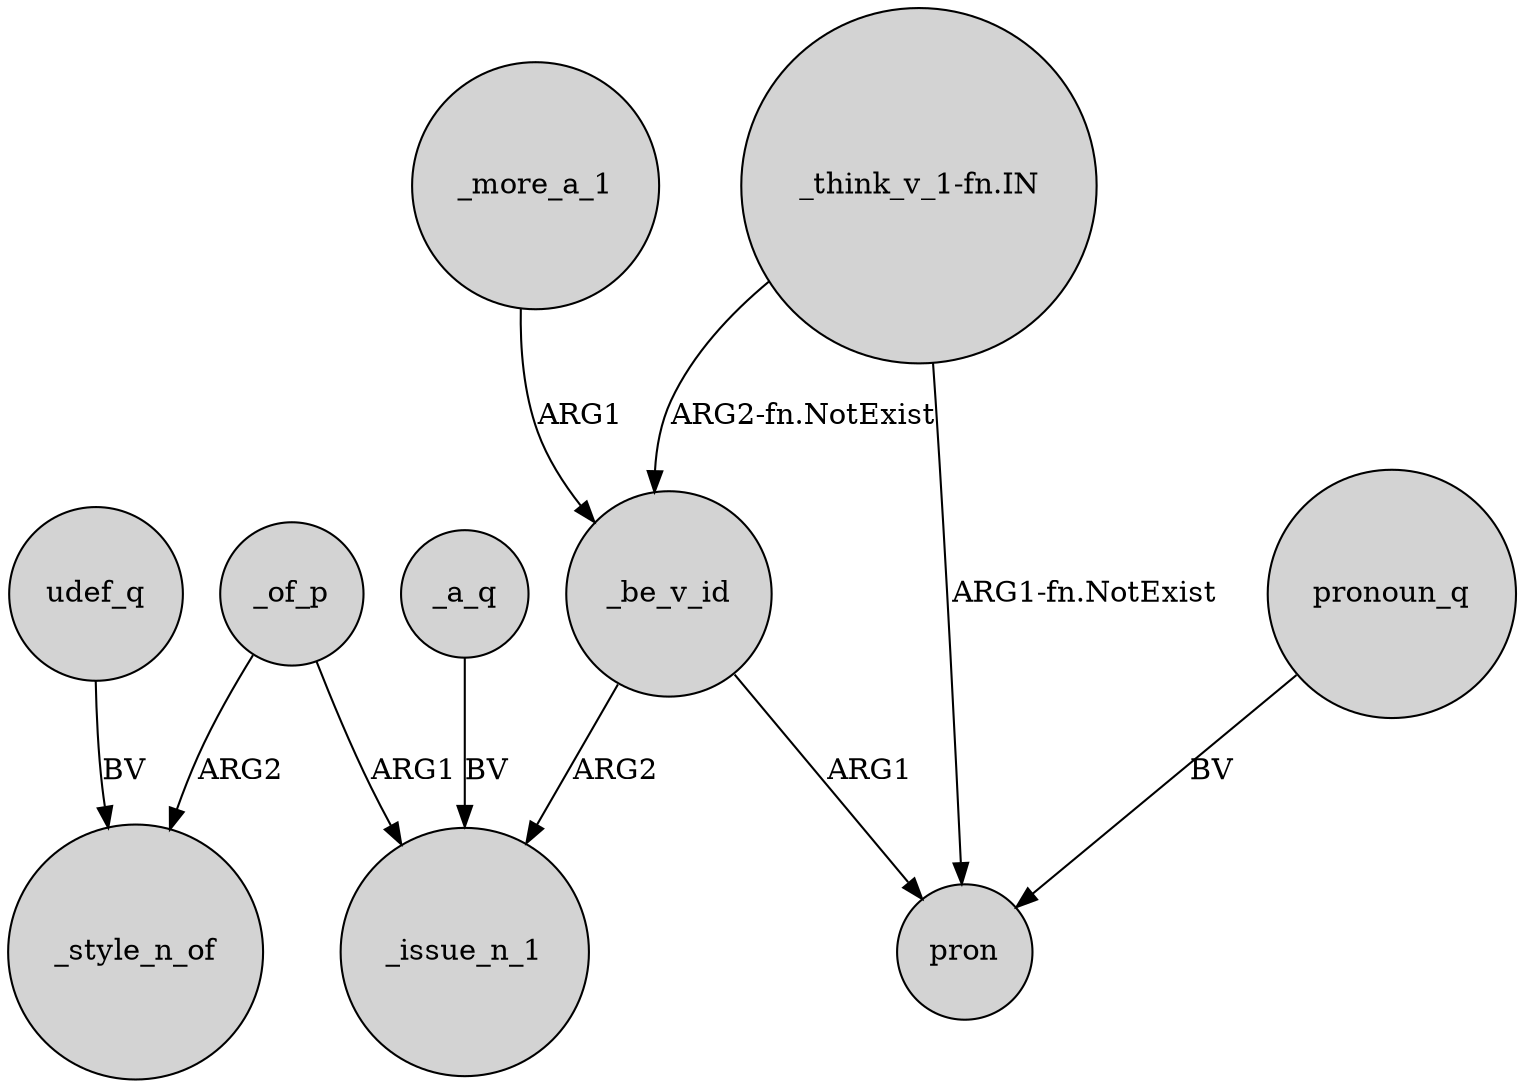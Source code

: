 digraph {
	node [shape=circle style=filled]
	_a_q -> _issue_n_1 [label=BV]
	_of_p -> _issue_n_1 [label=ARG1]
	_more_a_1 -> _be_v_id [label=ARG1]
	"_think_v_1-fn.IN" -> pron [label="ARG1-fn.NotExist"]
	_be_v_id -> pron [label=ARG1]
	_of_p -> _style_n_of [label=ARG2]
	_be_v_id -> _issue_n_1 [label=ARG2]
	udef_q -> _style_n_of [label=BV]
	"_think_v_1-fn.IN" -> _be_v_id [label="ARG2-fn.NotExist"]
	pronoun_q -> pron [label=BV]
}
